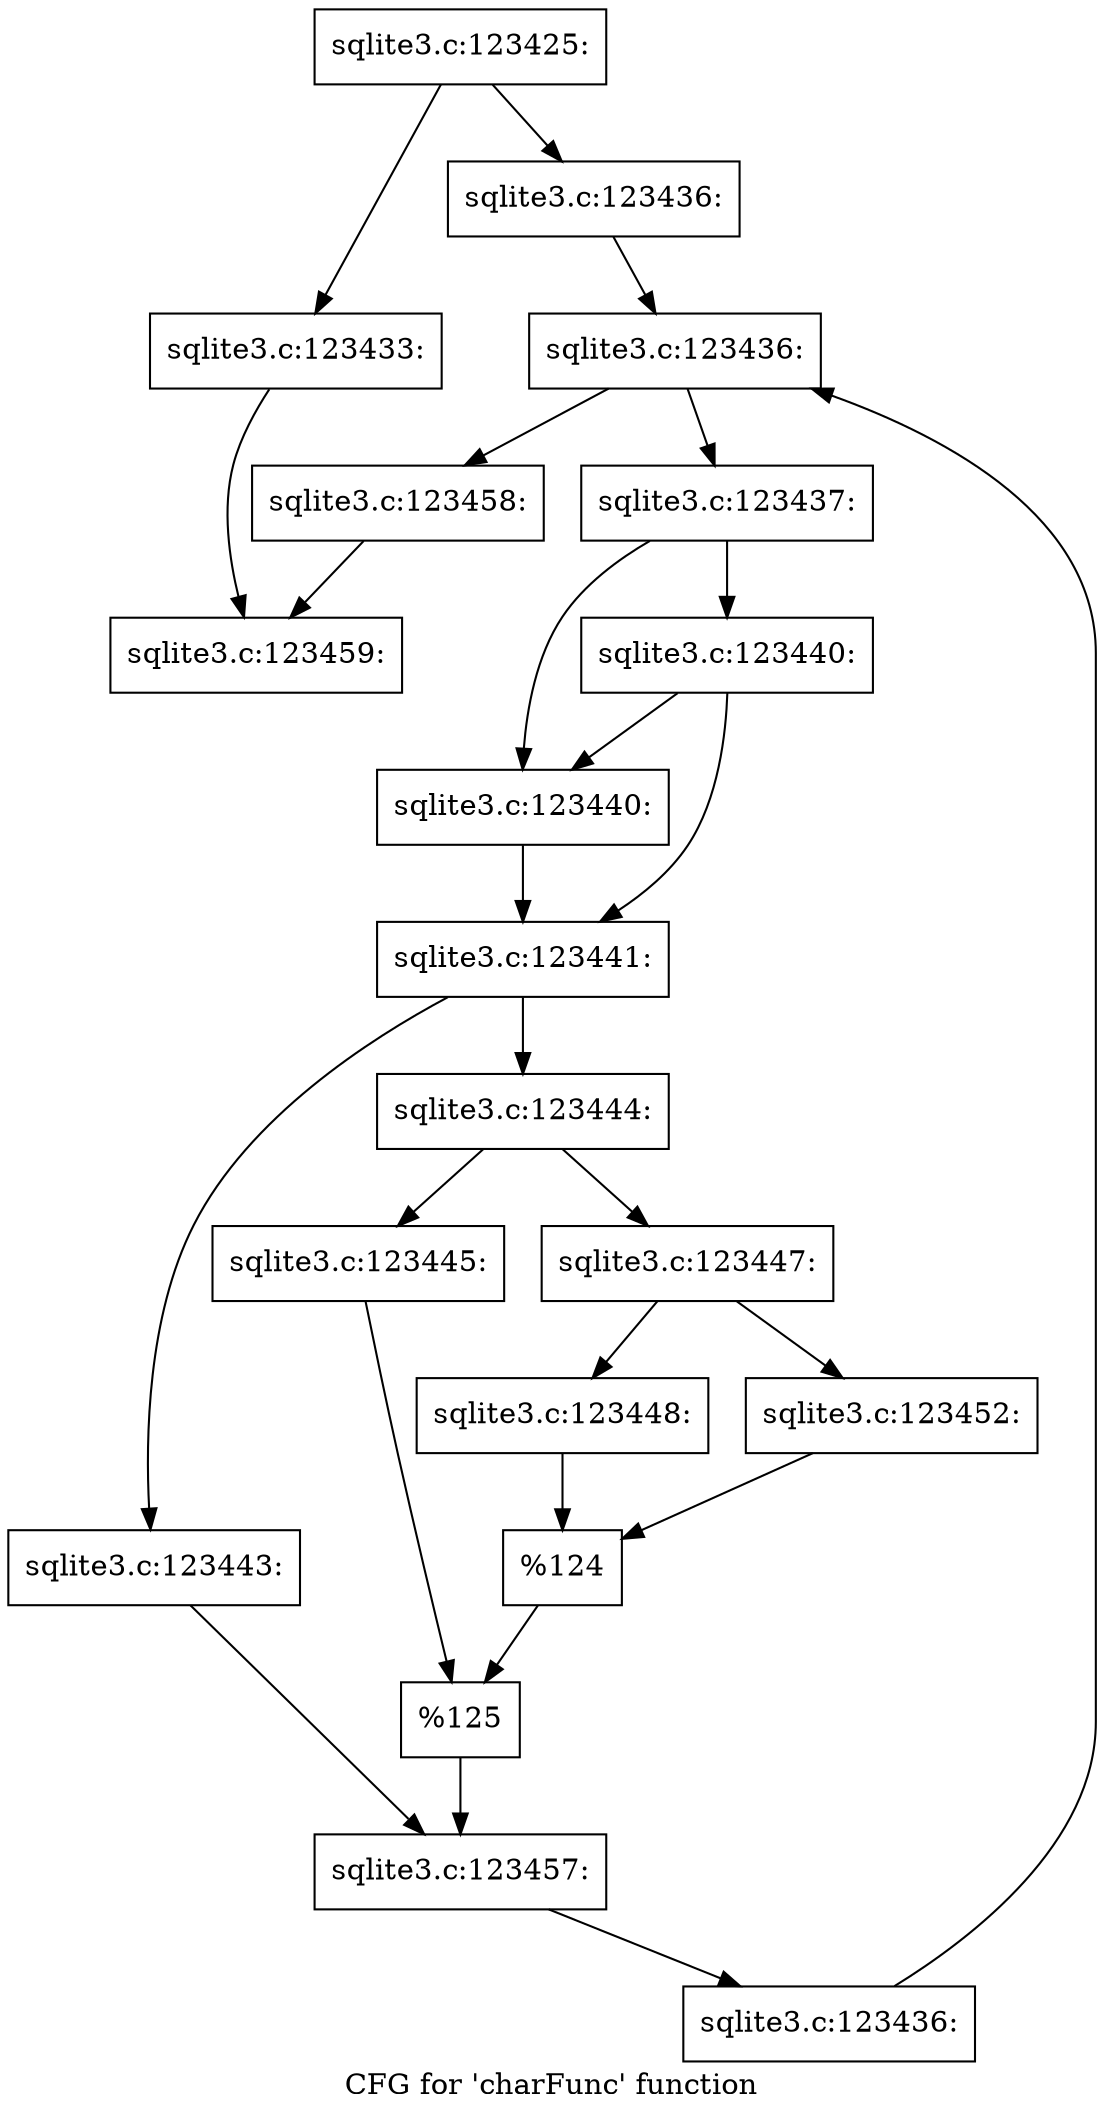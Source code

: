 digraph "CFG for 'charFunc' function" {
	label="CFG for 'charFunc' function";

	Node0x55c0f7921330 [shape=record,label="{sqlite3.c:123425:}"];
	Node0x55c0f7921330 -> Node0x55c0f79244b0;
	Node0x55c0f7921330 -> Node0x55c0f7924500;
	Node0x55c0f79244b0 [shape=record,label="{sqlite3.c:123433:}"];
	Node0x55c0f79244b0 -> Node0x55c0f79214b0;
	Node0x55c0f7924500 [shape=record,label="{sqlite3.c:123436:}"];
	Node0x55c0f7924500 -> Node0x55c0f7924c80;
	Node0x55c0f7924c80 [shape=record,label="{sqlite3.c:123436:}"];
	Node0x55c0f7924c80 -> Node0x55c0f7924ea0;
	Node0x55c0f7924c80 -> Node0x55c0f7924ad0;
	Node0x55c0f7924ea0 [shape=record,label="{sqlite3.c:123437:}"];
	Node0x55c0f7924ea0 -> Node0x55c0f7925d10;
	Node0x55c0f7924ea0 -> Node0x55c0f7925db0;
	Node0x55c0f7925db0 [shape=record,label="{sqlite3.c:123440:}"];
	Node0x55c0f7925db0 -> Node0x55c0f7925d10;
	Node0x55c0f7925db0 -> Node0x55c0f7925d60;
	Node0x55c0f7925d10 [shape=record,label="{sqlite3.c:123440:}"];
	Node0x55c0f7925d10 -> Node0x55c0f7925d60;
	Node0x55c0f7925d60 [shape=record,label="{sqlite3.c:123441:}"];
	Node0x55c0f7925d60 -> Node0x55c0f7926950;
	Node0x55c0f7925d60 -> Node0x55c0f79269f0;
	Node0x55c0f7926950 [shape=record,label="{sqlite3.c:123443:}"];
	Node0x55c0f7926950 -> Node0x55c0f79269a0;
	Node0x55c0f79269f0 [shape=record,label="{sqlite3.c:123444:}"];
	Node0x55c0f79269f0 -> Node0x55c0f79273b0;
	Node0x55c0f79269f0 -> Node0x55c0f7927450;
	Node0x55c0f79273b0 [shape=record,label="{sqlite3.c:123445:}"];
	Node0x55c0f79273b0 -> Node0x55c0f7927400;
	Node0x55c0f7927450 [shape=record,label="{sqlite3.c:123447:}"];
	Node0x55c0f7927450 -> Node0x55c0f7928820;
	Node0x55c0f7927450 -> Node0x55c0f79288c0;
	Node0x55c0f7928820 [shape=record,label="{sqlite3.c:123448:}"];
	Node0x55c0f7928820 -> Node0x55c0f7928870;
	Node0x55c0f79288c0 [shape=record,label="{sqlite3.c:123452:}"];
	Node0x55c0f79288c0 -> Node0x55c0f7928870;
	Node0x55c0f7928870 [shape=record,label="{%124}"];
	Node0x55c0f7928870 -> Node0x55c0f7927400;
	Node0x55c0f7927400 [shape=record,label="{%125}"];
	Node0x55c0f7927400 -> Node0x55c0f79269a0;
	Node0x55c0f79269a0 [shape=record,label="{sqlite3.c:123457:}"];
	Node0x55c0f79269a0 -> Node0x55c0f7924e10;
	Node0x55c0f7924e10 [shape=record,label="{sqlite3.c:123436:}"];
	Node0x55c0f7924e10 -> Node0x55c0f7924c80;
	Node0x55c0f7924ad0 [shape=record,label="{sqlite3.c:123458:}"];
	Node0x55c0f7924ad0 -> Node0x55c0f79214b0;
	Node0x55c0f79214b0 [shape=record,label="{sqlite3.c:123459:}"];
}

